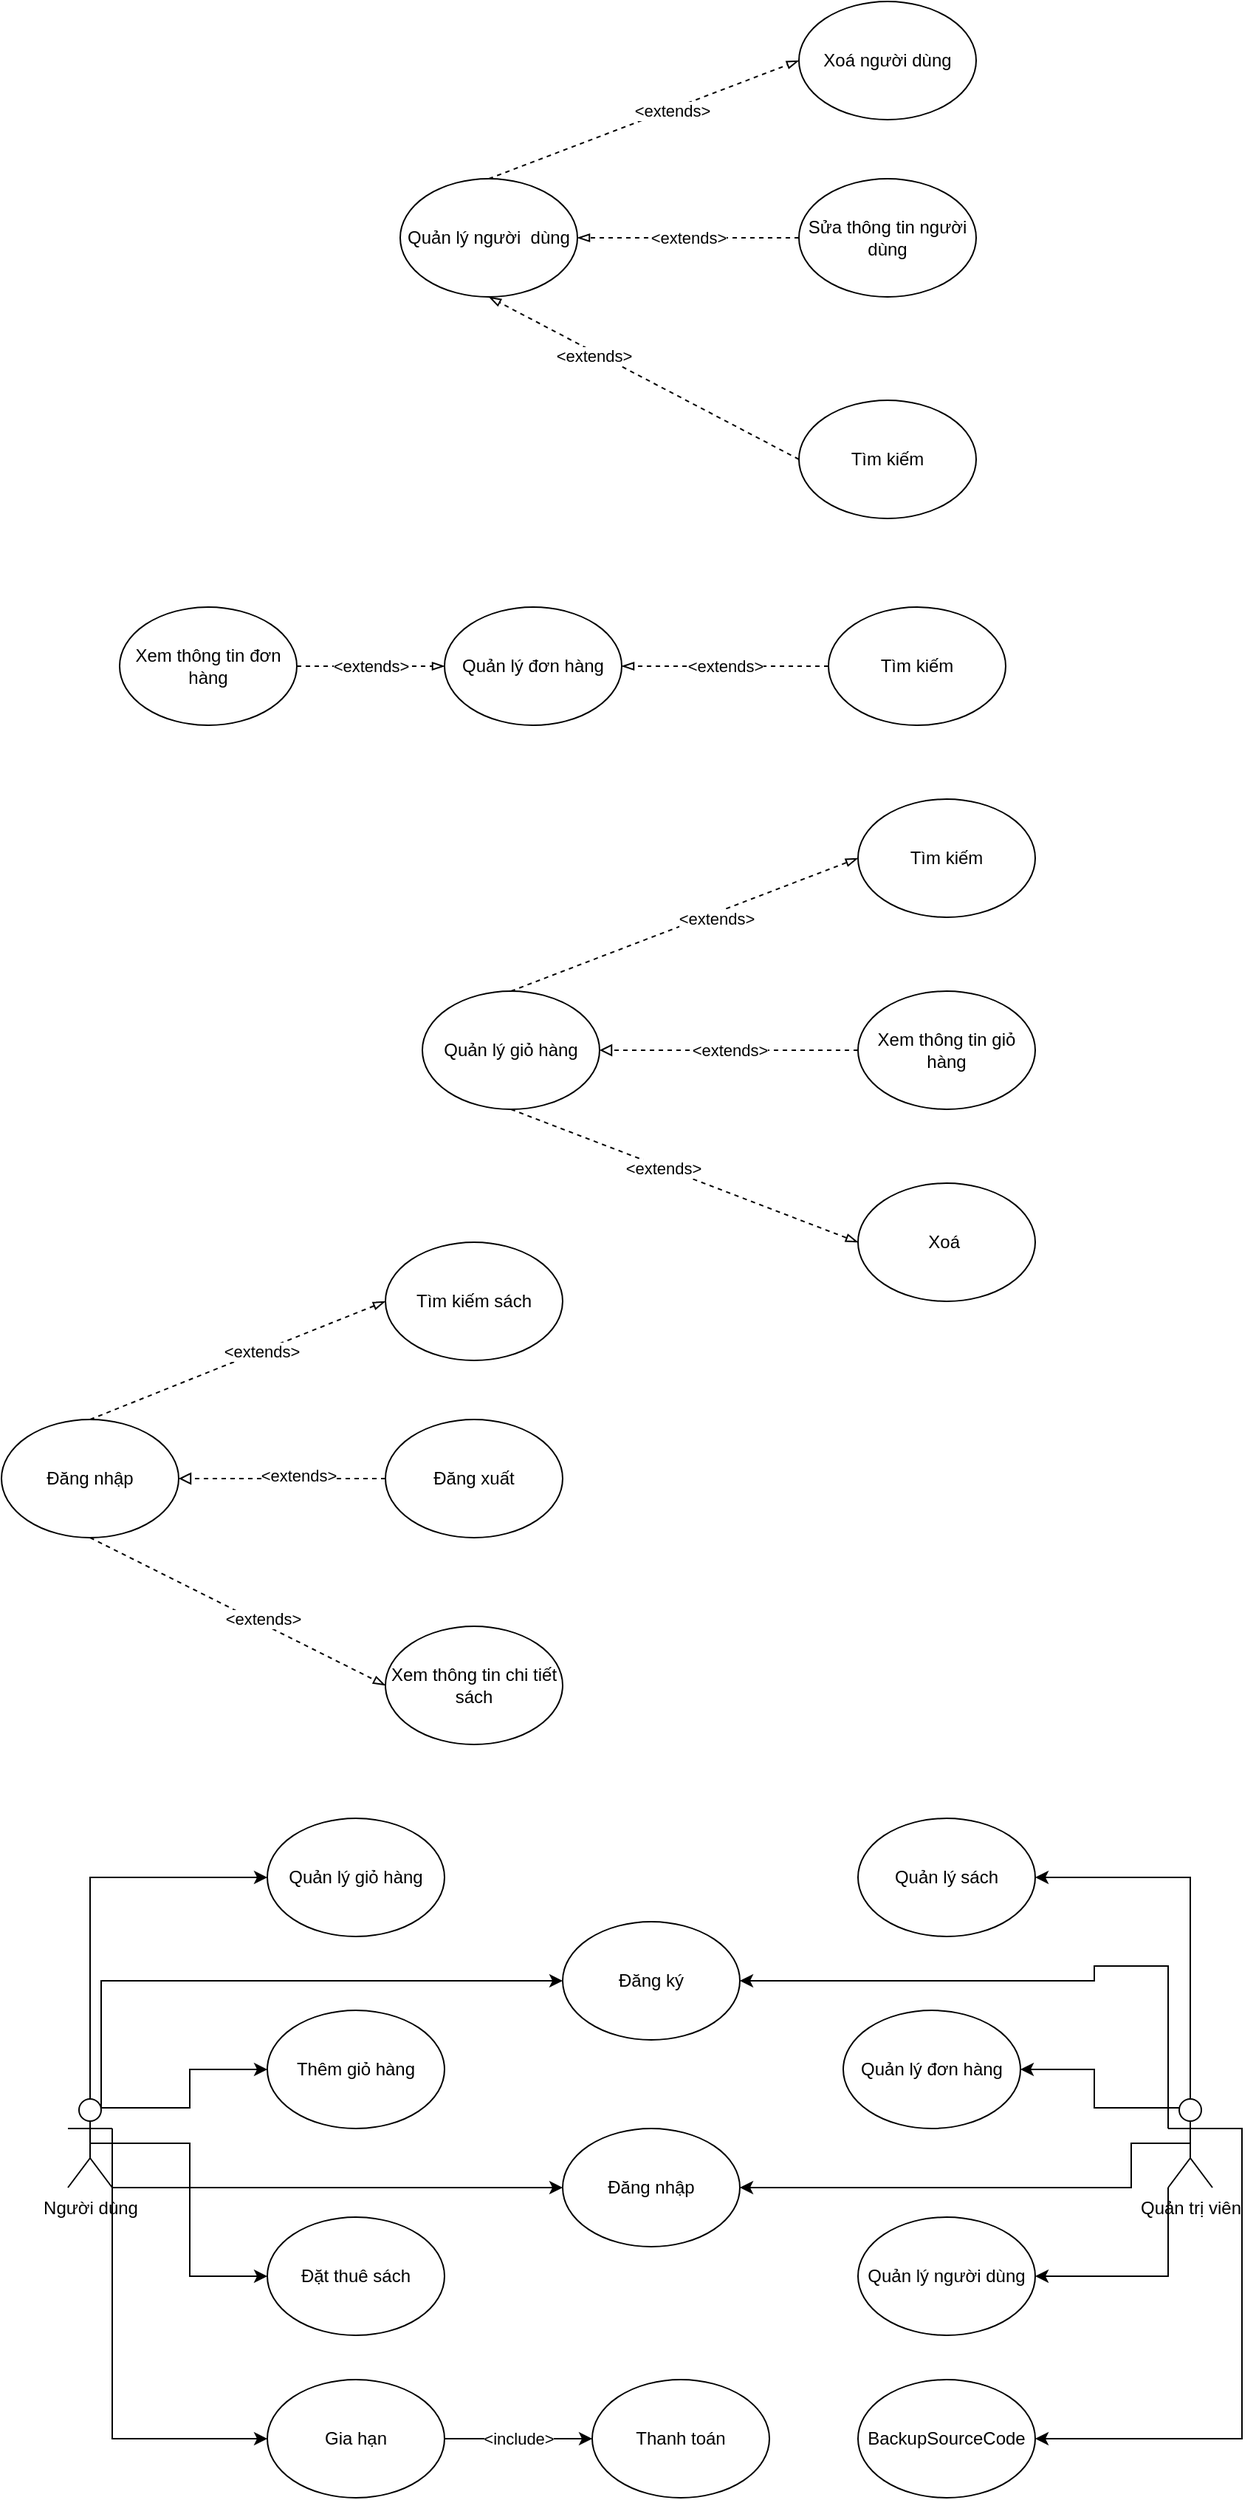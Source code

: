 <mxfile version="21.3.8" type="github">
  <diagram name="Page-1" id="dvLurNVkI768US-QEDtv">
    <mxGraphModel dx="825" dy="1552" grid="1" gridSize="10" guides="1" tooltips="1" connect="1" arrows="1" fold="1" page="1" pageScale="1" pageWidth="850" pageHeight="1100" math="0" shadow="0">
      <root>
        <mxCell id="0" />
        <mxCell id="1" parent="0" />
        <mxCell id="h5AyVPg9PIqoOqnRX0uZ-1" value="Quản lý người&amp;nbsp; dùng" style="ellipse;whiteSpace=wrap;html=1;" parent="1" vertex="1">
          <mxGeometry x="290" y="40" width="120" height="80" as="geometry" />
        </mxCell>
        <mxCell id="h5AyVPg9PIqoOqnRX0uZ-2" value="Xoá người dùng" style="ellipse;whiteSpace=wrap;html=1;" parent="1" vertex="1">
          <mxGeometry x="560" y="-80" width="120" height="80" as="geometry" />
        </mxCell>
        <mxCell id="h5AyVPg9PIqoOqnRX0uZ-6" value="&amp;lt;extends&amp;gt;" style="edgeStyle=orthogonalEdgeStyle;rounded=0;orthogonalLoop=1;jettySize=auto;html=1;exitX=0;exitY=0.5;exitDx=0;exitDy=0;endArrow=blockThin;endFill=0;dashed=1;" parent="1" source="h5AyVPg9PIqoOqnRX0uZ-3" target="h5AyVPg9PIqoOqnRX0uZ-1" edge="1">
          <mxGeometry relative="1" as="geometry" />
        </mxCell>
        <mxCell id="h5AyVPg9PIqoOqnRX0uZ-3" value="Sửa thông tin người dùng" style="ellipse;whiteSpace=wrap;html=1;" parent="1" vertex="1">
          <mxGeometry x="560" y="40" width="120" height="80" as="geometry" />
        </mxCell>
        <mxCell id="h5AyVPg9PIqoOqnRX0uZ-4" value="Tìm kiếm" style="ellipse;whiteSpace=wrap;html=1;" parent="1" vertex="1">
          <mxGeometry x="560" y="190" width="120" height="80" as="geometry" />
        </mxCell>
        <mxCell id="h5AyVPg9PIqoOqnRX0uZ-8" value="Quản lý đơn hàng" style="ellipse;whiteSpace=wrap;html=1;" parent="1" vertex="1">
          <mxGeometry x="320" y="330" width="120" height="80" as="geometry" />
        </mxCell>
        <mxCell id="h5AyVPg9PIqoOqnRX0uZ-12" value="&amp;lt;extends&amp;gt;" style="edgeStyle=orthogonalEdgeStyle;rounded=0;orthogonalLoop=1;jettySize=auto;html=1;exitX=0;exitY=0.5;exitDx=0;exitDy=0;entryX=1;entryY=0.5;entryDx=0;entryDy=0;endArrow=blockThin;endFill=0;dashed=1;" parent="1" source="h5AyVPg9PIqoOqnRX0uZ-9" target="h5AyVPg9PIqoOqnRX0uZ-8" edge="1">
          <mxGeometry relative="1" as="geometry" />
        </mxCell>
        <mxCell id="h5AyVPg9PIqoOqnRX0uZ-9" value="Tìm kiếm" style="ellipse;whiteSpace=wrap;html=1;" parent="1" vertex="1">
          <mxGeometry x="580" y="330" width="120" height="80" as="geometry" />
        </mxCell>
        <mxCell id="h5AyVPg9PIqoOqnRX0uZ-11" value="&amp;lt;extends&amp;gt;" style="edgeStyle=orthogonalEdgeStyle;rounded=0;orthogonalLoop=1;jettySize=auto;html=1;exitX=1;exitY=0.5;exitDx=0;exitDy=0;endArrow=blockThin;endFill=0;dashed=1;" parent="1" source="h5AyVPg9PIqoOqnRX0uZ-10" target="h5AyVPg9PIqoOqnRX0uZ-8" edge="1">
          <mxGeometry relative="1" as="geometry" />
        </mxCell>
        <mxCell id="h5AyVPg9PIqoOqnRX0uZ-10" value="Xem thông tin đơn hàng" style="ellipse;whiteSpace=wrap;html=1;" parent="1" vertex="1">
          <mxGeometry x="100" y="330" width="120" height="80" as="geometry" />
        </mxCell>
        <mxCell id="h5AyVPg9PIqoOqnRX0uZ-13" value="Quản lý giỏ hàng" style="ellipse;whiteSpace=wrap;html=1;" parent="1" vertex="1">
          <mxGeometry x="305" y="590" width="120" height="80" as="geometry" />
        </mxCell>
        <mxCell id="h5AyVPg9PIqoOqnRX0uZ-19" value="&amp;lt;extends&amp;gt;" style="edgeStyle=orthogonalEdgeStyle;rounded=0;orthogonalLoop=1;jettySize=auto;html=1;exitX=0;exitY=0.5;exitDx=0;exitDy=0;endArrow=block;endFill=0;dashed=1;" parent="1" source="h5AyVPg9PIqoOqnRX0uZ-14" target="h5AyVPg9PIqoOqnRX0uZ-13" edge="1">
          <mxGeometry relative="1" as="geometry" />
        </mxCell>
        <mxCell id="h5AyVPg9PIqoOqnRX0uZ-14" value="Xem thông tin giỏ hàng" style="ellipse;whiteSpace=wrap;html=1;" parent="1" vertex="1">
          <mxGeometry x="600" y="590" width="120" height="80" as="geometry" />
        </mxCell>
        <mxCell id="h5AyVPg9PIqoOqnRX0uZ-15" value="Xoá&amp;nbsp;" style="ellipse;whiteSpace=wrap;html=1;" parent="1" vertex="1">
          <mxGeometry x="600" y="720" width="120" height="80" as="geometry" />
        </mxCell>
        <mxCell id="h5AyVPg9PIqoOqnRX0uZ-16" value="Tìm kiếm" style="ellipse;whiteSpace=wrap;html=1;" parent="1" vertex="1">
          <mxGeometry x="600" y="460" width="120" height="80" as="geometry" />
        </mxCell>
        <mxCell id="h5AyVPg9PIqoOqnRX0uZ-21" value="Đăng nhập" style="ellipse;whiteSpace=wrap;html=1;" parent="1" vertex="1">
          <mxGeometry x="20" y="880" width="120" height="80" as="geometry" />
        </mxCell>
        <mxCell id="h5AyVPg9PIqoOqnRX0uZ-22" value="Xem thông tin chi tiết sách" style="ellipse;whiteSpace=wrap;html=1;" parent="1" vertex="1">
          <mxGeometry x="280" y="1020" width="120" height="80" as="geometry" />
        </mxCell>
        <mxCell id="h5AyVPg9PIqoOqnRX0uZ-26" style="edgeStyle=orthogonalEdgeStyle;rounded=0;orthogonalLoop=1;jettySize=auto;html=1;exitX=0;exitY=0.5;exitDx=0;exitDy=0;dashed=1;endArrow=block;endFill=0;" parent="1" source="h5AyVPg9PIqoOqnRX0uZ-23" target="h5AyVPg9PIqoOqnRX0uZ-21" edge="1">
          <mxGeometry relative="1" as="geometry" />
        </mxCell>
        <mxCell id="h5AyVPg9PIqoOqnRX0uZ-27" value="&amp;lt;extends&amp;gt;" style="edgeLabel;html=1;align=center;verticalAlign=middle;resizable=0;points=[];" parent="h5AyVPg9PIqoOqnRX0uZ-26" vertex="1" connectable="0">
          <mxGeometry x="-0.157" y="-2" relative="1" as="geometry">
            <mxPoint as="offset" />
          </mxGeometry>
        </mxCell>
        <mxCell id="h5AyVPg9PIqoOqnRX0uZ-23" value="Đăng xuất" style="ellipse;whiteSpace=wrap;html=1;" parent="1" vertex="1">
          <mxGeometry x="280" y="880" width="120" height="80" as="geometry" />
        </mxCell>
        <mxCell id="h5AyVPg9PIqoOqnRX0uZ-24" value="Tìm kiếm sách" style="ellipse;whiteSpace=wrap;html=1;" parent="1" vertex="1">
          <mxGeometry x="280" y="760" width="120" height="80" as="geometry" />
        </mxCell>
        <mxCell id="ugRo239wMmRf-6rKSM6Q-29" style="edgeStyle=orthogonalEdgeStyle;rounded=0;orthogonalLoop=1;jettySize=auto;html=1;exitX=0.5;exitY=0;exitDx=0;exitDy=0;exitPerimeter=0;entryX=0;entryY=0.5;entryDx=0;entryDy=0;" edge="1" parent="1" source="ugRo239wMmRf-6rKSM6Q-1" target="ugRo239wMmRf-6rKSM6Q-8">
          <mxGeometry relative="1" as="geometry" />
        </mxCell>
        <mxCell id="ugRo239wMmRf-6rKSM6Q-30" style="edgeStyle=orthogonalEdgeStyle;rounded=0;orthogonalLoop=1;jettySize=auto;html=1;exitX=0.75;exitY=0.1;exitDx=0;exitDy=0;exitPerimeter=0;entryX=0;entryY=0.5;entryDx=0;entryDy=0;" edge="1" parent="1" source="ugRo239wMmRf-6rKSM6Q-1" target="ugRo239wMmRf-6rKSM6Q-17">
          <mxGeometry relative="1" as="geometry" />
        </mxCell>
        <mxCell id="ugRo239wMmRf-6rKSM6Q-31" style="edgeStyle=orthogonalEdgeStyle;rounded=0;orthogonalLoop=1;jettySize=auto;html=1;exitX=1;exitY=1;exitDx=0;exitDy=0;exitPerimeter=0;entryX=0;entryY=0.5;entryDx=0;entryDy=0;" edge="1" parent="1" source="ugRo239wMmRf-6rKSM6Q-1" target="ugRo239wMmRf-6rKSM6Q-15">
          <mxGeometry relative="1" as="geometry" />
        </mxCell>
        <mxCell id="ugRo239wMmRf-6rKSM6Q-32" style="edgeStyle=orthogonalEdgeStyle;rounded=0;orthogonalLoop=1;jettySize=auto;html=1;exitX=0.5;exitY=0.5;exitDx=0;exitDy=0;exitPerimeter=0;entryX=0;entryY=0.5;entryDx=0;entryDy=0;" edge="1" parent="1" source="ugRo239wMmRf-6rKSM6Q-1" target="ugRo239wMmRf-6rKSM6Q-16">
          <mxGeometry relative="1" as="geometry" />
        </mxCell>
        <mxCell id="ugRo239wMmRf-6rKSM6Q-33" style="edgeStyle=orthogonalEdgeStyle;rounded=0;orthogonalLoop=1;jettySize=auto;html=1;exitX=1;exitY=0.333;exitDx=0;exitDy=0;exitPerimeter=0;" edge="1" parent="1" source="ugRo239wMmRf-6rKSM6Q-1" target="ugRo239wMmRf-6rKSM6Q-12">
          <mxGeometry relative="1" as="geometry">
            <Array as="points">
              <mxPoint x="95" y="1400" />
            </Array>
          </mxGeometry>
        </mxCell>
        <mxCell id="ugRo239wMmRf-6rKSM6Q-34" style="edgeStyle=orthogonalEdgeStyle;rounded=0;orthogonalLoop=1;jettySize=auto;html=1;exitX=0.75;exitY=0.1;exitDx=0;exitDy=0;exitPerimeter=0;entryX=0;entryY=0.5;entryDx=0;entryDy=0;" edge="1" parent="1" source="ugRo239wMmRf-6rKSM6Q-1" target="ugRo239wMmRf-6rKSM6Q-13">
          <mxGeometry relative="1" as="geometry">
            <Array as="points">
              <mxPoint x="88" y="1260" />
            </Array>
          </mxGeometry>
        </mxCell>
        <mxCell id="ugRo239wMmRf-6rKSM6Q-1" value="Người dùng" style="shape=umlActor;verticalLabelPosition=bottom;verticalAlign=top;html=1;outlineConnect=0;" vertex="1" parent="1">
          <mxGeometry x="65" y="1340" width="30" height="60" as="geometry" />
        </mxCell>
        <mxCell id="ugRo239wMmRf-6rKSM6Q-18" style="edgeStyle=orthogonalEdgeStyle;rounded=0;orthogonalLoop=1;jettySize=auto;html=1;exitX=0.5;exitY=0;exitDx=0;exitDy=0;exitPerimeter=0;entryX=1;entryY=0.5;entryDx=0;entryDy=0;" edge="1" parent="1" source="ugRo239wMmRf-6rKSM6Q-6" target="ugRo239wMmRf-6rKSM6Q-9">
          <mxGeometry relative="1" as="geometry" />
        </mxCell>
        <mxCell id="ugRo239wMmRf-6rKSM6Q-21" style="edgeStyle=orthogonalEdgeStyle;rounded=0;orthogonalLoop=1;jettySize=auto;html=1;exitX=1;exitY=0.333;exitDx=0;exitDy=0;exitPerimeter=0;entryX=1;entryY=0.5;entryDx=0;entryDy=0;" edge="1" parent="1" source="ugRo239wMmRf-6rKSM6Q-6" target="ugRo239wMmRf-6rKSM6Q-10">
          <mxGeometry relative="1" as="geometry" />
        </mxCell>
        <mxCell id="ugRo239wMmRf-6rKSM6Q-22" style="edgeStyle=orthogonalEdgeStyle;rounded=0;orthogonalLoop=1;jettySize=auto;html=1;exitX=0;exitY=0.333;exitDx=0;exitDy=0;exitPerimeter=0;" edge="1" parent="1" source="ugRo239wMmRf-6rKSM6Q-6" target="ugRo239wMmRf-6rKSM6Q-13">
          <mxGeometry relative="1" as="geometry">
            <Array as="points">
              <mxPoint x="760" y="1250" />
              <mxPoint x="760" y="1260" />
            </Array>
          </mxGeometry>
        </mxCell>
        <mxCell id="ugRo239wMmRf-6rKSM6Q-23" style="edgeStyle=orthogonalEdgeStyle;rounded=0;orthogonalLoop=1;jettySize=auto;html=1;exitX=0.5;exitY=0.5;exitDx=0;exitDy=0;exitPerimeter=0;entryX=1;entryY=0.5;entryDx=0;entryDy=0;" edge="1" parent="1" source="ugRo239wMmRf-6rKSM6Q-6" target="ugRo239wMmRf-6rKSM6Q-12">
          <mxGeometry relative="1" as="geometry">
            <Array as="points">
              <mxPoint x="785" y="1400" />
            </Array>
          </mxGeometry>
        </mxCell>
        <mxCell id="ugRo239wMmRf-6rKSM6Q-26" style="edgeStyle=orthogonalEdgeStyle;rounded=0;orthogonalLoop=1;jettySize=auto;html=1;exitX=0.25;exitY=0.1;exitDx=0;exitDy=0;exitPerimeter=0;entryX=1;entryY=0.5;entryDx=0;entryDy=0;" edge="1" parent="1" source="ugRo239wMmRf-6rKSM6Q-6" target="ugRo239wMmRf-6rKSM6Q-7">
          <mxGeometry relative="1" as="geometry" />
        </mxCell>
        <mxCell id="ugRo239wMmRf-6rKSM6Q-27" style="edgeStyle=orthogonalEdgeStyle;rounded=0;orthogonalLoop=1;jettySize=auto;html=1;exitX=0;exitY=1;exitDx=0;exitDy=0;exitPerimeter=0;entryX=1;entryY=0.5;entryDx=0;entryDy=0;" edge="1" parent="1" source="ugRo239wMmRf-6rKSM6Q-6" target="ugRo239wMmRf-6rKSM6Q-11">
          <mxGeometry relative="1" as="geometry" />
        </mxCell>
        <mxCell id="ugRo239wMmRf-6rKSM6Q-6" value="Quản trị viên" style="shape=umlActor;verticalLabelPosition=bottom;verticalAlign=top;html=1;outlineConnect=0;" vertex="1" parent="1">
          <mxGeometry x="810" y="1340" width="30" height="60" as="geometry" />
        </mxCell>
        <mxCell id="ugRo239wMmRf-6rKSM6Q-7" value="Quản lý đơn hàng" style="ellipse;whiteSpace=wrap;html=1;" vertex="1" parent="1">
          <mxGeometry x="590" y="1280" width="120" height="80" as="geometry" />
        </mxCell>
        <mxCell id="ugRo239wMmRf-6rKSM6Q-8" value="Quản lý giỏ hàng" style="ellipse;whiteSpace=wrap;html=1;" vertex="1" parent="1">
          <mxGeometry x="200" y="1150" width="120" height="80" as="geometry" />
        </mxCell>
        <mxCell id="ugRo239wMmRf-6rKSM6Q-9" value="Quản lý sách" style="ellipse;whiteSpace=wrap;html=1;" vertex="1" parent="1">
          <mxGeometry x="600" y="1150" width="120" height="80" as="geometry" />
        </mxCell>
        <mxCell id="ugRo239wMmRf-6rKSM6Q-10" value="BackupSourceCode" style="ellipse;whiteSpace=wrap;html=1;" vertex="1" parent="1">
          <mxGeometry x="600" y="1530" width="120" height="80" as="geometry" />
        </mxCell>
        <mxCell id="ugRo239wMmRf-6rKSM6Q-11" value="Quản lý người dùng" style="ellipse;whiteSpace=wrap;html=1;" vertex="1" parent="1">
          <mxGeometry x="600" y="1420" width="120" height="80" as="geometry" />
        </mxCell>
        <mxCell id="ugRo239wMmRf-6rKSM6Q-12" value="Đăng nhập" style="ellipse;whiteSpace=wrap;html=1;" vertex="1" parent="1">
          <mxGeometry x="400" y="1360" width="120" height="80" as="geometry" />
        </mxCell>
        <mxCell id="ugRo239wMmRf-6rKSM6Q-13" value="Đăng ký" style="ellipse;whiteSpace=wrap;html=1;" vertex="1" parent="1">
          <mxGeometry x="400" y="1220" width="120" height="80" as="geometry" />
        </mxCell>
        <mxCell id="ugRo239wMmRf-6rKSM6Q-14" value="Thanh toán" style="ellipse;whiteSpace=wrap;html=1;" vertex="1" parent="1">
          <mxGeometry x="420" y="1530" width="120" height="80" as="geometry" />
        </mxCell>
        <mxCell id="ugRo239wMmRf-6rKSM6Q-35" value="&amp;lt;include&amp;gt;" style="edgeStyle=orthogonalEdgeStyle;rounded=0;orthogonalLoop=1;jettySize=auto;html=1;exitX=1;exitY=0.5;exitDx=0;exitDy=0;" edge="1" parent="1" source="ugRo239wMmRf-6rKSM6Q-15" target="ugRo239wMmRf-6rKSM6Q-14">
          <mxGeometry relative="1" as="geometry" />
        </mxCell>
        <mxCell id="ugRo239wMmRf-6rKSM6Q-15" value="Gia hạn" style="ellipse;whiteSpace=wrap;html=1;" vertex="1" parent="1">
          <mxGeometry x="200" y="1530" width="120" height="80" as="geometry" />
        </mxCell>
        <mxCell id="ugRo239wMmRf-6rKSM6Q-16" value="Đặt thuê sách" style="ellipse;whiteSpace=wrap;html=1;" vertex="1" parent="1">
          <mxGeometry x="200" y="1420" width="120" height="80" as="geometry" />
        </mxCell>
        <mxCell id="ugRo239wMmRf-6rKSM6Q-17" value="Thêm giỏ hàng" style="ellipse;whiteSpace=wrap;html=1;" vertex="1" parent="1">
          <mxGeometry x="200" y="1280" width="120" height="80" as="geometry" />
        </mxCell>
        <mxCell id="ugRo239wMmRf-6rKSM6Q-37" value="" style="endArrow=blockThin;html=1;rounded=0;entryX=0.5;entryY=1;entryDx=0;entryDy=0;dashed=1;startArrow=none;startFill=0;endFill=0;exitX=0;exitY=0.5;exitDx=0;exitDy=0;" edge="1" parent="1" source="h5AyVPg9PIqoOqnRX0uZ-4" target="h5AyVPg9PIqoOqnRX0uZ-1">
          <mxGeometry width="50" height="50" relative="1" as="geometry">
            <mxPoint x="430" y="200" as="sourcePoint" />
            <mxPoint x="480" y="150" as="targetPoint" />
          </mxGeometry>
        </mxCell>
        <mxCell id="ugRo239wMmRf-6rKSM6Q-38" value="&amp;lt;extends&amp;gt;" style="edgeLabel;html=1;align=center;verticalAlign=middle;resizable=0;points=[];" vertex="1" connectable="0" parent="ugRo239wMmRf-6rKSM6Q-37">
          <mxGeometry x="0.311" y="2" relative="1" as="geometry">
            <mxPoint x="-1" as="offset" />
          </mxGeometry>
        </mxCell>
        <mxCell id="ugRo239wMmRf-6rKSM6Q-39" value="" style="endArrow=blockThin;html=1;rounded=0;exitX=0.5;exitY=0;exitDx=0;exitDy=0;entryX=0;entryY=0.5;entryDx=0;entryDy=0;dashed=1;endFill=0;" edge="1" parent="1" source="h5AyVPg9PIqoOqnRX0uZ-1" target="h5AyVPg9PIqoOqnRX0uZ-2">
          <mxGeometry width="50" height="50" relative="1" as="geometry">
            <mxPoint x="430" y="140" as="sourcePoint" />
            <mxPoint x="480" y="90" as="targetPoint" />
          </mxGeometry>
        </mxCell>
        <mxCell id="ugRo239wMmRf-6rKSM6Q-40" value="&amp;lt;extends&amp;gt;" style="edgeLabel;html=1;align=center;verticalAlign=middle;resizable=0;points=[];" vertex="1" connectable="0" parent="ugRo239wMmRf-6rKSM6Q-39">
          <mxGeometry x="0.176" y="-1" relative="1" as="geometry">
            <mxPoint as="offset" />
          </mxGeometry>
        </mxCell>
        <mxCell id="ugRo239wMmRf-6rKSM6Q-42" value="" style="endArrow=blockThin;html=1;rounded=0;exitX=0.5;exitY=1;exitDx=0;exitDy=0;entryX=0;entryY=0.5;entryDx=0;entryDy=0;endFill=0;dashed=1;" edge="1" parent="1" source="h5AyVPg9PIqoOqnRX0uZ-13" target="h5AyVPg9PIqoOqnRX0uZ-15">
          <mxGeometry width="50" height="50" relative="1" as="geometry">
            <mxPoint x="430" y="660" as="sourcePoint" />
            <mxPoint x="480" y="610" as="targetPoint" />
          </mxGeometry>
        </mxCell>
        <mxCell id="ugRo239wMmRf-6rKSM6Q-44" value="&amp;lt;extends&amp;gt;" style="edgeLabel;html=1;align=center;verticalAlign=middle;resizable=0;points=[];" vertex="1" connectable="0" parent="ugRo239wMmRf-6rKSM6Q-42">
          <mxGeometry x="-0.125" relative="1" as="geometry">
            <mxPoint as="offset" />
          </mxGeometry>
        </mxCell>
        <mxCell id="ugRo239wMmRf-6rKSM6Q-43" value="" style="endArrow=blockThin;html=1;rounded=0;exitX=0.5;exitY=0;exitDx=0;exitDy=0;entryX=0;entryY=0.5;entryDx=0;entryDy=0;endFill=0;dashed=1;" edge="1" parent="1" source="h5AyVPg9PIqoOqnRX0uZ-13" target="h5AyVPg9PIqoOqnRX0uZ-16">
          <mxGeometry width="50" height="50" relative="1" as="geometry">
            <mxPoint x="430" y="660" as="sourcePoint" />
            <mxPoint x="480" y="610" as="targetPoint" />
          </mxGeometry>
        </mxCell>
        <mxCell id="ugRo239wMmRf-6rKSM6Q-45" value="&amp;lt;extends&amp;gt;" style="edgeLabel;html=1;align=center;verticalAlign=middle;resizable=0;points=[];" vertex="1" connectable="0" parent="ugRo239wMmRf-6rKSM6Q-43">
          <mxGeometry x="0.171" y="-4" relative="1" as="geometry">
            <mxPoint as="offset" />
          </mxGeometry>
        </mxCell>
        <mxCell id="ugRo239wMmRf-6rKSM6Q-46" value="" style="endArrow=blockThin;html=1;rounded=0;exitX=0.5;exitY=1;exitDx=0;exitDy=0;entryX=0;entryY=0.5;entryDx=0;entryDy=0;dashed=1;endFill=0;" edge="1" parent="1" source="h5AyVPg9PIqoOqnRX0uZ-21" target="h5AyVPg9PIqoOqnRX0uZ-22">
          <mxGeometry width="50" height="50" relative="1" as="geometry">
            <mxPoint x="260" y="1010" as="sourcePoint" />
            <mxPoint x="310" y="960" as="targetPoint" />
          </mxGeometry>
        </mxCell>
        <mxCell id="ugRo239wMmRf-6rKSM6Q-51" value="&amp;lt;extends&amp;gt;" style="edgeLabel;html=1;align=center;verticalAlign=middle;resizable=0;points=[];" vertex="1" connectable="0" parent="ugRo239wMmRf-6rKSM6Q-46">
          <mxGeometry x="0.148" y="3" relative="1" as="geometry">
            <mxPoint as="offset" />
          </mxGeometry>
        </mxCell>
        <mxCell id="ugRo239wMmRf-6rKSM6Q-48" value="" style="endArrow=blockThin;html=1;rounded=0;exitX=0.5;exitY=0;exitDx=0;exitDy=0;entryX=0;entryY=0.5;entryDx=0;entryDy=0;dashed=1;endFill=0;" edge="1" parent="1" source="h5AyVPg9PIqoOqnRX0uZ-21" target="h5AyVPg9PIqoOqnRX0uZ-24">
          <mxGeometry width="50" height="50" relative="1" as="geometry">
            <mxPoint x="260" y="1010" as="sourcePoint" />
            <mxPoint x="310" y="960" as="targetPoint" />
          </mxGeometry>
        </mxCell>
        <mxCell id="ugRo239wMmRf-6rKSM6Q-49" value="&amp;lt;extends&amp;gt;" style="edgeLabel;html=1;align=center;verticalAlign=middle;resizable=0;points=[];" vertex="1" connectable="0" parent="ugRo239wMmRf-6rKSM6Q-48">
          <mxGeometry x="0.159" relative="1" as="geometry">
            <mxPoint as="offset" />
          </mxGeometry>
        </mxCell>
      </root>
    </mxGraphModel>
  </diagram>
</mxfile>
